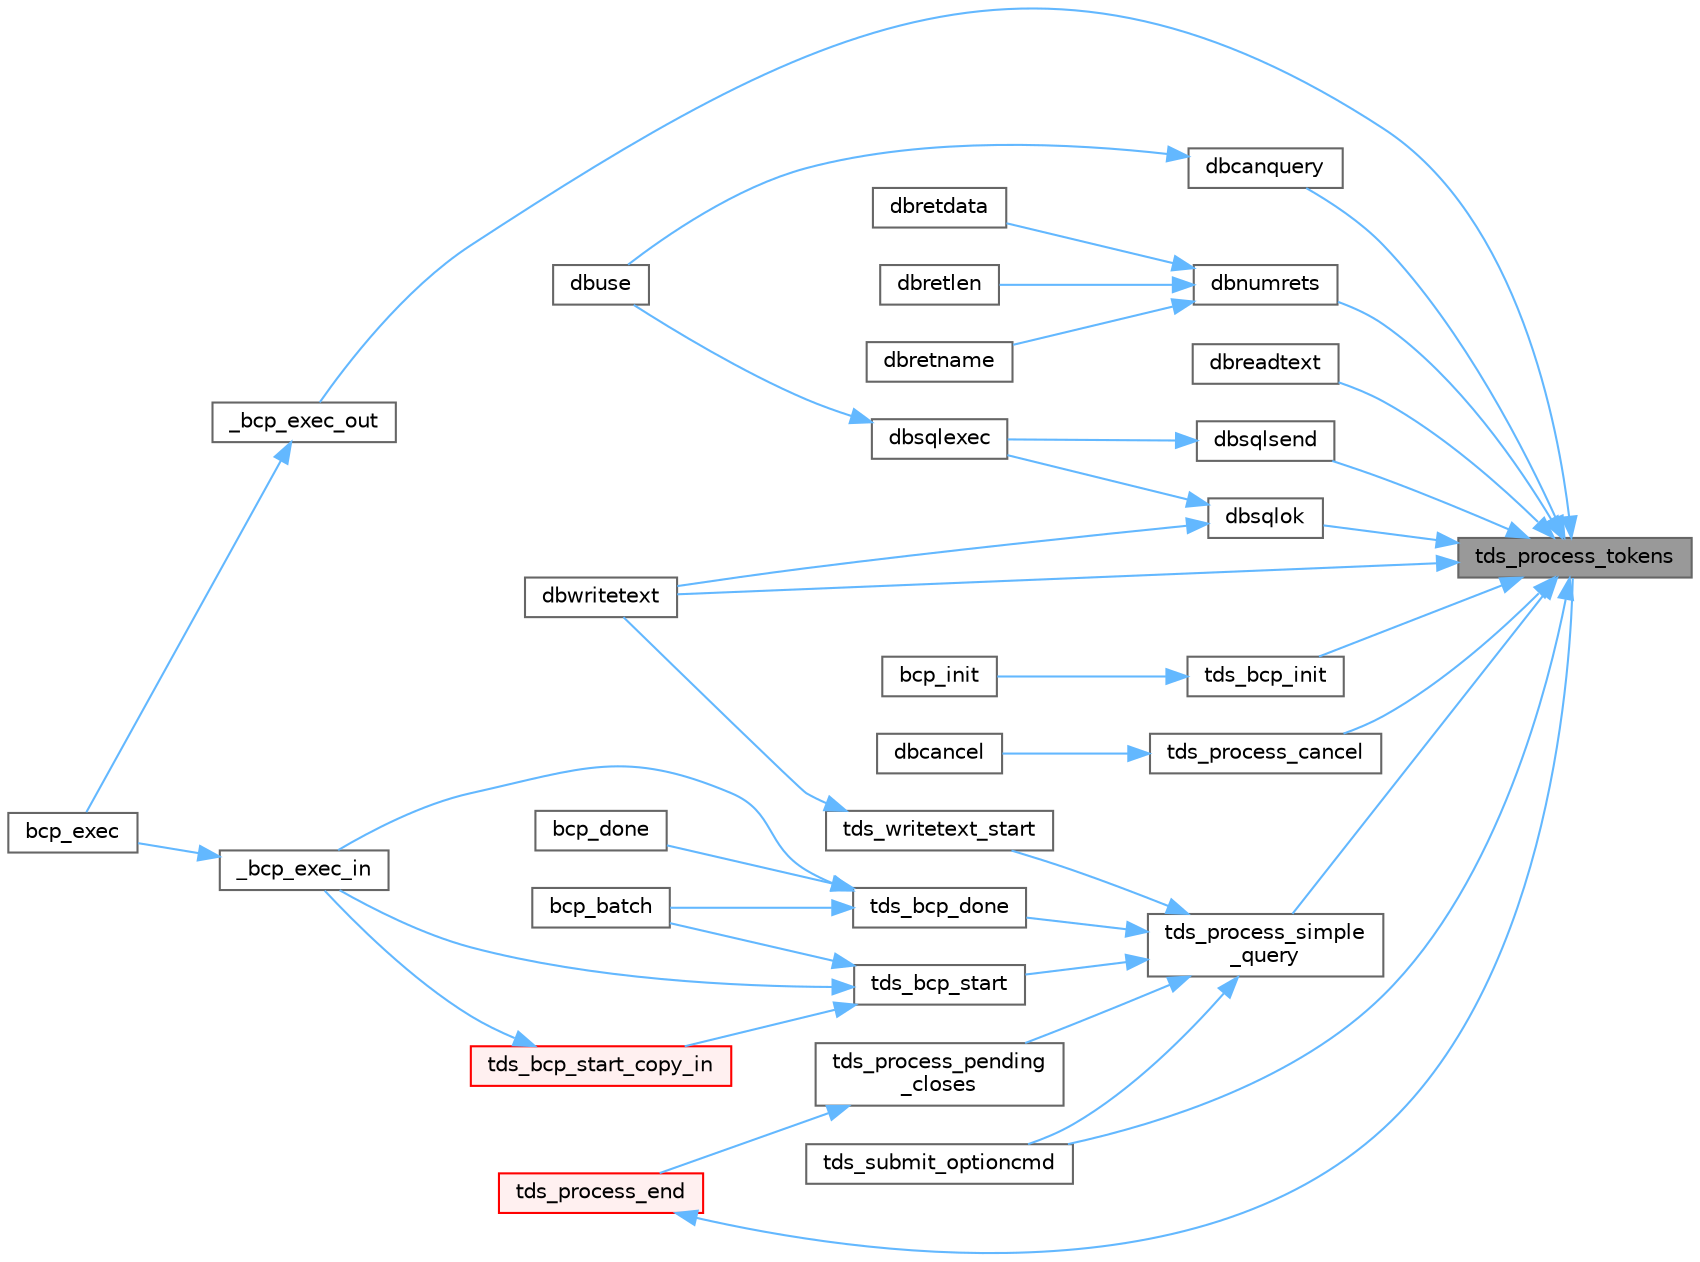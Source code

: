 digraph "tds_process_tokens"
{
 // LATEX_PDF_SIZE
  bgcolor="transparent";
  edge [fontname=Helvetica,fontsize=10,labelfontname=Helvetica,labelfontsize=10];
  node [fontname=Helvetica,fontsize=10,shape=box,height=0.2,width=0.4];
  rankdir="RL";
  Node1 [id="Node000001",label="tds_process_tokens",height=0.2,width=0.4,color="gray40", fillcolor="grey60", style="filled", fontcolor="black",tooltip="process all streams."];
  Node1 -> Node2 [id="edge1_Node000001_Node000002",dir="back",color="steelblue1",style="solid",tooltip=" "];
  Node2 [id="Node000002",label="_bcp_exec_out",height=0.2,width=0.4,color="grey40", fillcolor="white", style="filled",URL="$a00578.html#gae67546338cb9542a4902aa914f57f314",tooltip=" "];
  Node2 -> Node3 [id="edge2_Node000002_Node000003",dir="back",color="steelblue1",style="solid",tooltip=" "];
  Node3 [id="Node000003",label="bcp_exec",height=0.2,width=0.4,color="grey40", fillcolor="white", style="filled",URL="$a00577.html#ga7a184158b27a50f713e9cfae3b746209",tooltip="Write a datafile to a table."];
  Node1 -> Node4 [id="edge3_Node000001_Node000004",dir="back",color="steelblue1",style="solid",tooltip=" "];
  Node4 [id="Node000004",label="dbcanquery",height=0.2,width=0.4,color="grey40", fillcolor="white", style="filled",URL="$a00575.html#ga559e24ba70d0d96c3469eb6ab8f74e05",tooltip="Cancel the query currently being retrieved, discarding all pending rows."];
  Node4 -> Node5 [id="edge4_Node000004_Node000005",dir="back",color="steelblue1",style="solid",tooltip=" "];
  Node5 [id="Node000005",label="dbuse",height=0.2,width=0.4,color="grey40", fillcolor="white", style="filled",URL="$a00575.html#ga66ea891910f0a357cc78107d6ab7d962",tooltip="Change current database."];
  Node1 -> Node6 [id="edge5_Node000001_Node000006",dir="back",color="steelblue1",style="solid",tooltip=" "];
  Node6 [id="Node000006",label="dbnumrets",height=0.2,width=0.4,color="grey40", fillcolor="white", style="filled",URL="$a00576.html#gaff09873008411a0573f6d1a9e6c7cf4b",tooltip="Get count of output parameters filled by a stored procedure."];
  Node6 -> Node7 [id="edge6_Node000006_Node000007",dir="back",color="steelblue1",style="solid",tooltip=" "];
  Node7 [id="Node000007",label="dbretdata",height=0.2,width=0.4,color="grey40", fillcolor="white", style="filled",URL="$a00576.html#ga61a32bcbc7b9d2522f6c85e91919f2c4",tooltip="Get value of an output parameter filled by a stored procedure."];
  Node6 -> Node8 [id="edge7_Node000006_Node000008",dir="back",color="steelblue1",style="solid",tooltip=" "];
  Node8 [id="Node000008",label="dbretlen",height=0.2,width=0.4,color="grey40", fillcolor="white", style="filled",URL="$a00576.html#gab705bf94be535e9d8fc4edc0f48c98b0",tooltip="Get size of an output parameter filled by a stored procedure."];
  Node6 -> Node9 [id="edge8_Node000006_Node000009",dir="back",color="steelblue1",style="solid",tooltip=" "];
  Node9 [id="Node000009",label="dbretname",height=0.2,width=0.4,color="grey40", fillcolor="white", style="filled",URL="$a00576.html#ga63dc384b5c0ee3086a171337e8c78317",tooltip="Get name of an output parameter filled by a stored procedure."];
  Node1 -> Node10 [id="edge9_Node000001_Node000010",dir="back",color="steelblue1",style="solid",tooltip=" "];
  Node10 [id="Node000010",label="dbreadtext",height=0.2,width=0.4,color="grey40", fillcolor="white", style="filled",URL="$a00575.html#gadd5685565c8c6c86079e17b8a73b324c",tooltip="Fetch part of a text or image value from the server."];
  Node1 -> Node11 [id="edge10_Node000001_Node000011",dir="back",color="steelblue1",style="solid",tooltip=" "];
  Node11 [id="Node000011",label="dbsqlok",height=0.2,width=0.4,color="grey40", fillcolor="white", style="filled",URL="$a00575.html#gae1f50a6a2c31fda57cb481922b06841e",tooltip="Wait for results of a query from the server."];
  Node11 -> Node12 [id="edge11_Node000011_Node000012",dir="back",color="steelblue1",style="solid",tooltip=" "];
  Node12 [id="Node000012",label="dbsqlexec",height=0.2,width=0.4,color="grey40", fillcolor="white", style="filled",URL="$a00575.html#gaae889abeb145ec41f7361aa8f597fe46",tooltip="send the SQL command to the server and wait for an answer."];
  Node12 -> Node5 [id="edge12_Node000012_Node000005",dir="back",color="steelblue1",style="solid",tooltip=" "];
  Node11 -> Node13 [id="edge13_Node000011_Node000013",dir="back",color="steelblue1",style="solid",tooltip=" "];
  Node13 [id="Node000013",label="dbwritetext",height=0.2,width=0.4,color="grey40", fillcolor="white", style="filled",URL="$a00575.html#ga548153eb2eae76c48aa9d4b72258dc1c",tooltip="Send text or image data to the server."];
  Node1 -> Node14 [id="edge14_Node000001_Node000014",dir="back",color="steelblue1",style="solid",tooltip=" "];
  Node14 [id="Node000014",label="dbsqlsend",height=0.2,width=0.4,color="grey40", fillcolor="white", style="filled",URL="$a00575.html#gac980139b9cea03cf93e373d425991481",tooltip="Transmit the command buffer to the server."];
  Node14 -> Node12 [id="edge15_Node000014_Node000012",dir="back",color="steelblue1",style="solid",tooltip=" "];
  Node1 -> Node13 [id="edge16_Node000001_Node000013",dir="back",color="steelblue1",style="solid",tooltip=" "];
  Node1 -> Node15 [id="edge17_Node000001_Node000015",dir="back",color="steelblue1",style="solid",tooltip=" "];
  Node15 [id="Node000015",label="tds_bcp_init",height=0.2,width=0.4,color="grey40", fillcolor="white", style="filled",URL="$a00254.html#ac6610c72bd31bad5378f760fa9b12d66",tooltip="Initialize BCP information."];
  Node15 -> Node16 [id="edge18_Node000015_Node000016",dir="back",color="steelblue1",style="solid",tooltip=" "];
  Node16 [id="Node000016",label="bcp_init",height=0.2,width=0.4,color="grey40", fillcolor="white", style="filled",URL="$a00577.html#gada8e987c4a6225b9276c05ba3a4f47a0",tooltip="Prepare for bulk copy operation on a table."];
  Node1 -> Node17 [id="edge19_Node000001_Node000017",dir="back",color="steelblue1",style="solid",tooltip=" "];
  Node17 [id="Node000017",label="tds_process_cancel",height=0.2,width=0.4,color="grey40", fillcolor="white", style="filled",URL="$a00592.html#gaf233e79967f82f4e0dd4d11524917a34",tooltip=" "];
  Node17 -> Node18 [id="edge20_Node000017_Node000018",dir="back",color="steelblue1",style="solid",tooltip=" "];
  Node18 [id="Node000018",label="dbcancel",height=0.2,width=0.4,color="grey40", fillcolor="white", style="filled",URL="$a00575.html#ga5ea23272124fff03b8d87538c1ec3ee5",tooltip="Cancel the current command batch."];
  Node1 -> Node19 [id="edge21_Node000001_Node000019",dir="back",color="steelblue1",style="solid",tooltip=" "];
  Node19 [id="Node000019",label="tds_process_simple\l_query",height=0.2,width=0.4,color="grey40", fillcolor="white", style="filled",URL="$a00592.html#gaeeb1562044786ea17bea361ed83e6946",tooltip="Process results for simple query as \"SET TEXTSIZE\" or \"USE dbname\" If the statement returns results,..."];
  Node19 -> Node20 [id="edge22_Node000019_Node000020",dir="back",color="steelblue1",style="solid",tooltip=" "];
  Node20 [id="Node000020",label="tds_bcp_done",height=0.2,width=0.4,color="grey40", fillcolor="white", style="filled",URL="$a00254.html#ade7df2db455b61edc83819ad60edb339",tooltip="Tell we finished sending BCP data to server."];
  Node20 -> Node21 [id="edge23_Node000020_Node000021",dir="back",color="steelblue1",style="solid",tooltip=" "];
  Node21 [id="Node000021",label="_bcp_exec_in",height=0.2,width=0.4,color="grey40", fillcolor="white", style="filled",URL="$a00578.html#ga7370f1223f13510d6b33e98f2de09fb5",tooltip=" "];
  Node21 -> Node3 [id="edge24_Node000021_Node000003",dir="back",color="steelblue1",style="solid",tooltip=" "];
  Node20 -> Node22 [id="edge25_Node000020_Node000022",dir="back",color="steelblue1",style="solid",tooltip=" "];
  Node22 [id="Node000022",label="bcp_batch",height=0.2,width=0.4,color="grey40", fillcolor="white", style="filled",URL="$a00577.html#gaa23f8e5c7f437a94746c90292dd1cb01",tooltip="Commit a set of rows to the table."];
  Node20 -> Node23 [id="edge26_Node000020_Node000023",dir="back",color="steelblue1",style="solid",tooltip=" "];
  Node23 [id="Node000023",label="bcp_done",height=0.2,width=0.4,color="grey40", fillcolor="white", style="filled",URL="$a00577.html#ga8b85f79f53a62ac7a728fe626d609b65",tooltip="Conclude the transfer of data from program variables."];
  Node19 -> Node24 [id="edge27_Node000019_Node000024",dir="back",color="steelblue1",style="solid",tooltip=" "];
  Node24 [id="Node000024",label="tds_bcp_start",height=0.2,width=0.4,color="grey40", fillcolor="white", style="filled",URL="$a00254.html#a8208eef2a3974ae1f0cf3c8c8ab011ce",tooltip="Start sending BCP data to server."];
  Node24 -> Node21 [id="edge28_Node000024_Node000021",dir="back",color="steelblue1",style="solid",tooltip=" "];
  Node24 -> Node22 [id="edge29_Node000024_Node000022",dir="back",color="steelblue1",style="solid",tooltip=" "];
  Node24 -> Node25 [id="edge30_Node000024_Node000025",dir="back",color="steelblue1",style="solid",tooltip=" "];
  Node25 [id="Node000025",label="tds_bcp_start_copy_in",height=0.2,width=0.4,color="red", fillcolor="#FFF0F0", style="filled",URL="$a00254.html#a5eec23828b0610c58de248c4edb53879",tooltip="Start bulk copy to server."];
  Node25 -> Node21 [id="edge31_Node000025_Node000021",dir="back",color="steelblue1",style="solid",tooltip=" "];
  Node19 -> Node27 [id="edge32_Node000019_Node000027",dir="back",color="steelblue1",style="solid",tooltip=" "];
  Node27 [id="Node000027",label="tds_process_pending\l_closes",height=0.2,width=0.4,color="grey40", fillcolor="white", style="filled",URL="$a00592.html#ga69902dffb299d62a799888e0fa3ccd68",tooltip="Attempt to close all deferred closes (dynamics and cursors)."];
  Node27 -> Node28 [id="edge33_Node000027_Node000028",dir="back",color="steelblue1",style="solid",tooltip=" "];
  Node28 [id="Node000028",label="tds_process_end",height=0.2,width=0.4,color="red", fillcolor="#FFF0F0", style="filled",URL="$a00592.html#ga6ee2e7af38af768611b8bf4b79c36f46",tooltip="tds_process_end() processes any of the DONE, DONEPROC, or DONEINPROC tokens."];
  Node28 -> Node1 [id="edge34_Node000028_Node000001",dir="back",color="steelblue1",style="solid",tooltip=" "];
  Node19 -> Node32 [id="edge35_Node000019_Node000032",dir="back",color="steelblue1",style="solid",tooltip=" "];
  Node32 [id="Node000032",label="tds_submit_optioncmd",height=0.2,width=0.4,color="grey40", fillcolor="white", style="filled",URL="$a00590.html#gaf0da49585d39e99780a004ee2ca23479",tooltip="Send option commands to server."];
  Node19 -> Node33 [id="edge36_Node000019_Node000033",dir="back",color="steelblue1",style="solid",tooltip=" "];
  Node33 [id="Node000033",label="tds_writetext_start",height=0.2,width=0.4,color="grey40", fillcolor="white", style="filled",URL="$a00254.html#a7711612cc544a7da2c7aa212b870acb2",tooltip="Start writing writetext request."];
  Node33 -> Node13 [id="edge37_Node000033_Node000013",dir="back",color="steelblue1",style="solid",tooltip=" "];
  Node1 -> Node32 [id="edge38_Node000001_Node000032",dir="back",color="steelblue1",style="solid",tooltip=" "];
}
